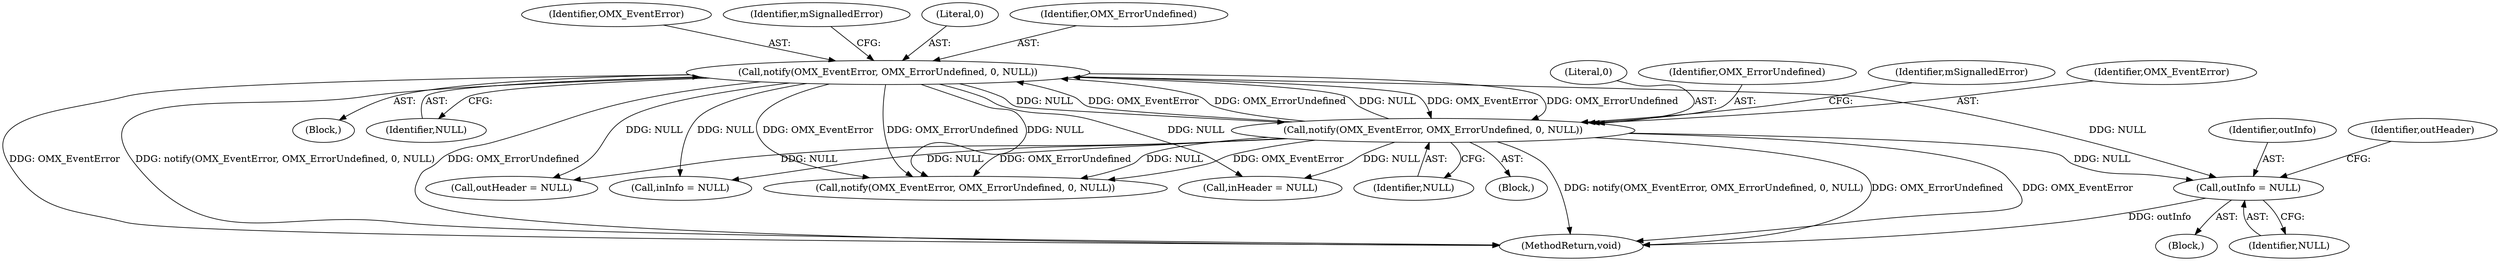 digraph "0_Android_7cea5cb64b83d690fe02bc210bbdf08f5a87636f_0@pointer" {
"1000334" [label="(Call,outInfo = NULL)"];
"1000222" [label="(Call,notify(OMX_EventError, OMX_ErrorUndefined, 0, NULL))"];
"1000195" [label="(Call,notify(OMX_EventError, OMX_ErrorUndefined, 0, NULL))"];
"1000195" [label="(Call,notify(OMX_EventError, OMX_ErrorUndefined, 0, NULL))"];
"1000223" [label="(Identifier,OMX_EventError)"];
"1000342" [label="(MethodReturn,void)"];
"1000228" [label="(Identifier,mSignalledError)"];
"1000124" [label="(Block,)"];
"1000225" [label="(Literal,0)"];
"1000319" [label="(Call,inInfo = NULL)"];
"1000336" [label="(Identifier,NULL)"];
"1000335" [label="(Identifier,outInfo)"];
"1000201" [label="(Identifier,mSignalledError)"];
"1000251" [label="(Call,notify(OMX_EventError, OMX_ErrorUndefined, 0, NULL))"];
"1000324" [label="(Call,inHeader = NULL)"];
"1000196" [label="(Identifier,OMX_EventError)"];
"1000334" [label="(Call,outInfo = NULL)"];
"1000215" [label="(Block,)"];
"1000198" [label="(Literal,0)"];
"1000199" [label="(Identifier,NULL)"];
"1000197" [label="(Identifier,OMX_ErrorUndefined)"];
"1000226" [label="(Identifier,NULL)"];
"1000338" [label="(Identifier,outHeader)"];
"1000224" [label="(Identifier,OMX_ErrorUndefined)"];
"1000189" [label="(Block,)"];
"1000339" [label="(Call,outHeader = NULL)"];
"1000222" [label="(Call,notify(OMX_EventError, OMX_ErrorUndefined, 0, NULL))"];
"1000334" -> "1000124"  [label="AST: "];
"1000334" -> "1000336"  [label="CFG: "];
"1000335" -> "1000334"  [label="AST: "];
"1000336" -> "1000334"  [label="AST: "];
"1000338" -> "1000334"  [label="CFG: "];
"1000334" -> "1000342"  [label="DDG: outInfo"];
"1000222" -> "1000334"  [label="DDG: NULL"];
"1000195" -> "1000334"  [label="DDG: NULL"];
"1000222" -> "1000215"  [label="AST: "];
"1000222" -> "1000226"  [label="CFG: "];
"1000223" -> "1000222"  [label="AST: "];
"1000224" -> "1000222"  [label="AST: "];
"1000225" -> "1000222"  [label="AST: "];
"1000226" -> "1000222"  [label="AST: "];
"1000228" -> "1000222"  [label="CFG: "];
"1000222" -> "1000342"  [label="DDG: OMX_EventError"];
"1000222" -> "1000342"  [label="DDG: notify(OMX_EventError, OMX_ErrorUndefined, 0, NULL)"];
"1000222" -> "1000342"  [label="DDG: OMX_ErrorUndefined"];
"1000222" -> "1000195"  [label="DDG: OMX_EventError"];
"1000222" -> "1000195"  [label="DDG: OMX_ErrorUndefined"];
"1000222" -> "1000195"  [label="DDG: NULL"];
"1000195" -> "1000222"  [label="DDG: OMX_EventError"];
"1000195" -> "1000222"  [label="DDG: OMX_ErrorUndefined"];
"1000195" -> "1000222"  [label="DDG: NULL"];
"1000222" -> "1000251"  [label="DDG: OMX_EventError"];
"1000222" -> "1000251"  [label="DDG: OMX_ErrorUndefined"];
"1000222" -> "1000251"  [label="DDG: NULL"];
"1000222" -> "1000319"  [label="DDG: NULL"];
"1000222" -> "1000324"  [label="DDG: NULL"];
"1000222" -> "1000339"  [label="DDG: NULL"];
"1000195" -> "1000189"  [label="AST: "];
"1000195" -> "1000199"  [label="CFG: "];
"1000196" -> "1000195"  [label="AST: "];
"1000197" -> "1000195"  [label="AST: "];
"1000198" -> "1000195"  [label="AST: "];
"1000199" -> "1000195"  [label="AST: "];
"1000201" -> "1000195"  [label="CFG: "];
"1000195" -> "1000342"  [label="DDG: notify(OMX_EventError, OMX_ErrorUndefined, 0, NULL)"];
"1000195" -> "1000342"  [label="DDG: OMX_ErrorUndefined"];
"1000195" -> "1000342"  [label="DDG: OMX_EventError"];
"1000195" -> "1000251"  [label="DDG: OMX_EventError"];
"1000195" -> "1000251"  [label="DDG: OMX_ErrorUndefined"];
"1000195" -> "1000251"  [label="DDG: NULL"];
"1000195" -> "1000319"  [label="DDG: NULL"];
"1000195" -> "1000324"  [label="DDG: NULL"];
"1000195" -> "1000339"  [label="DDG: NULL"];
}
